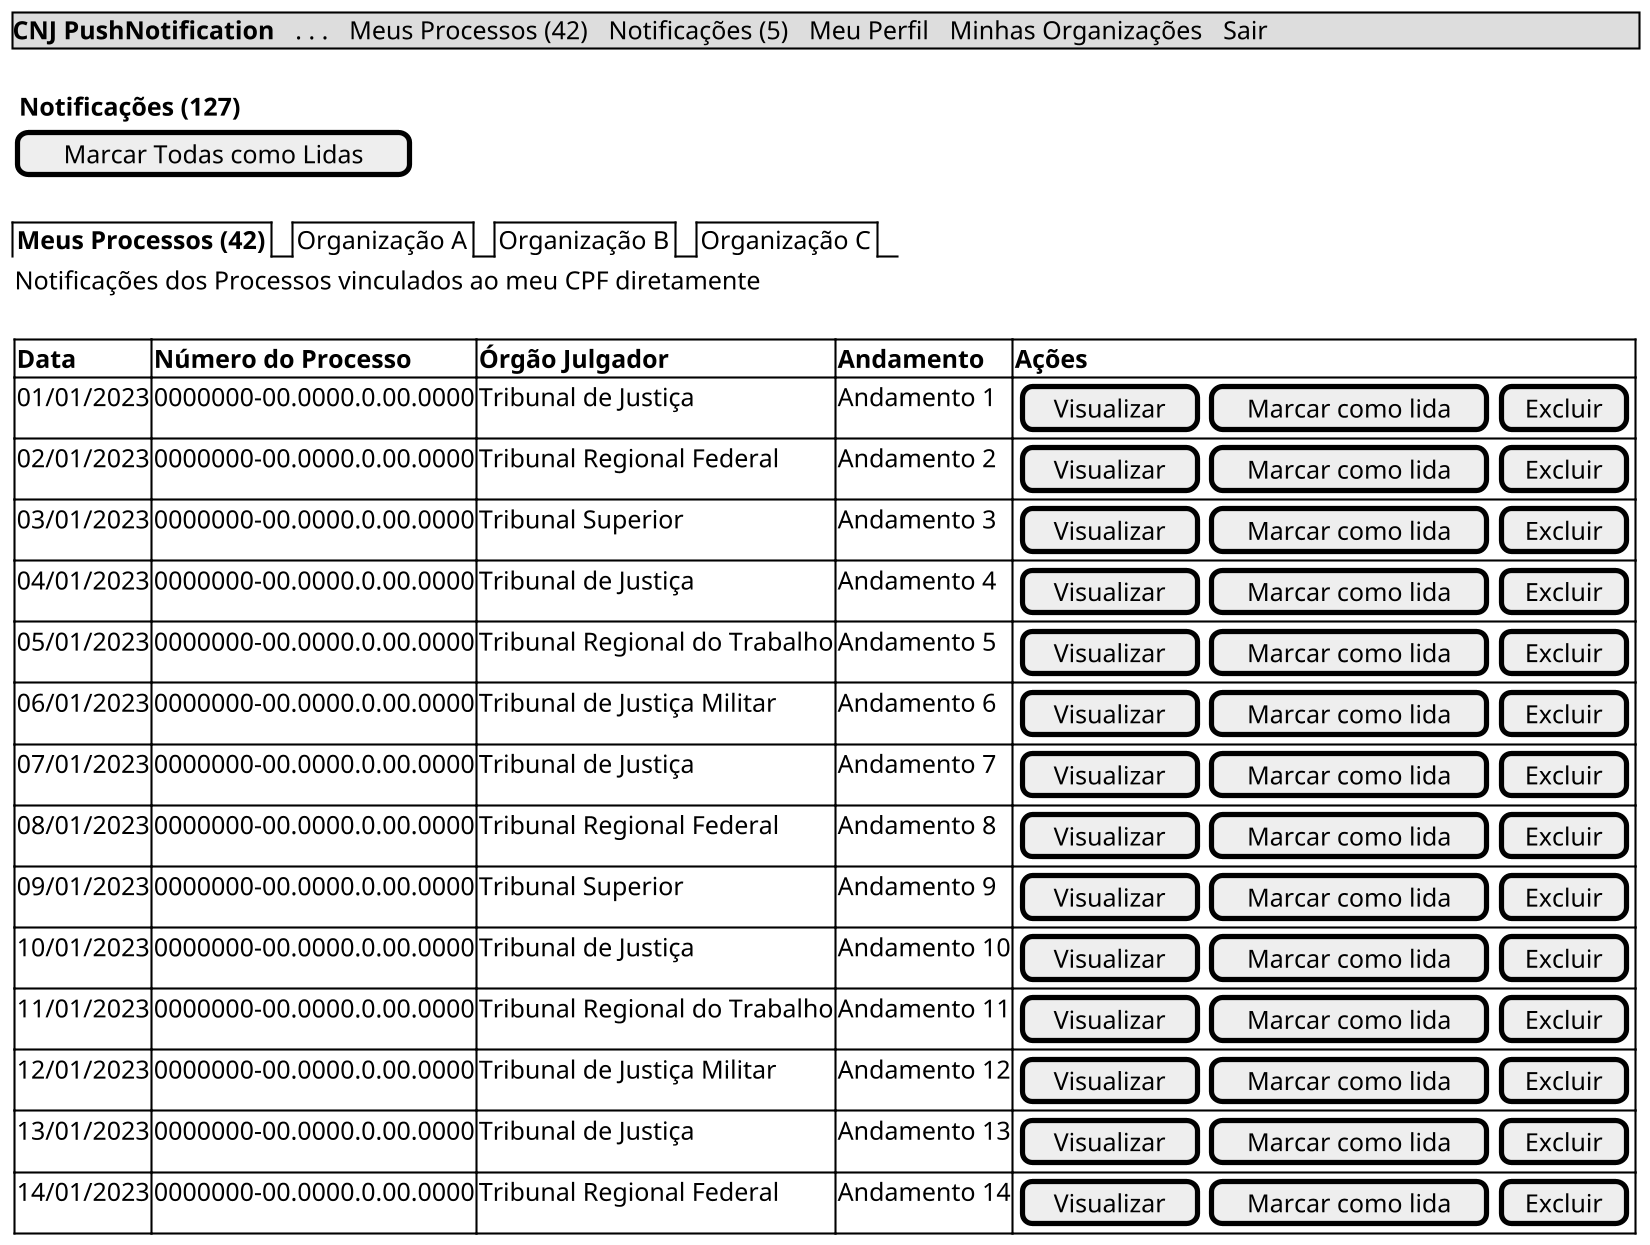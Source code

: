 @startsalt Lista de Notificações
skinparam dpi 200

{
    {* <b>CNJ PushNotification | . . . | Meus Processos (42) | Notificações (5) | Meu Perfil | Minhas Organizações | Sair }

    .
    <b> Notificações (127) 
    [Marcar Todas como Lidas]
    .

    {/ <b>Meus Processos (42) | Organização A | Organização B | Organização C}
    {
    Notificações dos Processos vinculados ao meu CPF diretamente
    .
        {#
        <b>Data | <b>Número do Processo | <b>Órgão Julgador | <b>Andamento | <b>Ações
        01/01/2023 | 0000000-00.0000.0.00.0000 | Tribunal de Justiça | Andamento 1 | {[Visualizar]|[Marcar como lida]|[Excluir]}
        02/01/2023 | 0000000-00.0000.0.00.0000 | Tribunal Regional Federal | Andamento 2 | {[Visualizar]|[Marcar como lida]|[Excluir]}
        03/01/2023 | 0000000-00.0000.0.00.0000 | Tribunal Superior | Andamento 3 | {[Visualizar]|[Marcar como lida]|[Excluir]}
        04/01/2023 | 0000000-00.0000.0.00.0000 | Tribunal de Justiça | Andamento 4 | {[Visualizar]|[Marcar como lida]|[Excluir]}
        05/01/2023 | 0000000-00.0000.0.00.0000 | Tribunal Regional do Trabalho | Andamento 5 | {[Visualizar]|[Marcar como lida]|[Excluir]}
        06/01/2023 | 0000000-00.0000.0.00.0000 | Tribunal de Justiça Militar | Andamento 6 | {[Visualizar]|[Marcar como lida]|[Excluir]}
        07/01/2023 | 0000000-00.0000.0.00.0000 | Tribunal de Justiça | Andamento 7 | {[Visualizar]|[Marcar como lida]|[Excluir]}
        08/01/2023 | 0000000-00.0000.0.00.0000 | Tribunal Regional Federal | Andamento 8 | {[Visualizar]|[Marcar como lida]|[Excluir]}
        09/01/2023 | 0000000-00.0000.0.00.0000 | Tribunal Superior | Andamento 9 | {[Visualizar]|[Marcar como lida]|[Excluir]}
        10/01/2023 | 0000000-00.0000.0.00.0000 | Tribunal de Justiça | Andamento 10 | {[Visualizar]|[Marcar como lida]|[Excluir]}
        11/01/2023 | 0000000-00.0000.0.00.0000 | Tribunal Regional do Trabalho | Andamento 11 | {[Visualizar]|[Marcar como lida]|[Excluir]}
        12/01/2023 | 0000000-00.0000.0.00.0000 | Tribunal de Justiça Militar | Andamento 12 | {[Visualizar]|[Marcar como lida]|[Excluir]}
        13/01/2023 | 0000000-00.0000.0.00.0000 | Tribunal de Justiça | Andamento 13 | {[Visualizar]|[Marcar como lida]|[Excluir]}
        14/01/2023 | 0000000-00.0000.0.00.0000 | Tribunal Regional Federal | Andamento 14 | {[Visualizar]|[Marcar como lida]|[Excluir]}
        
        }
    .
    }
}
@endsalt
